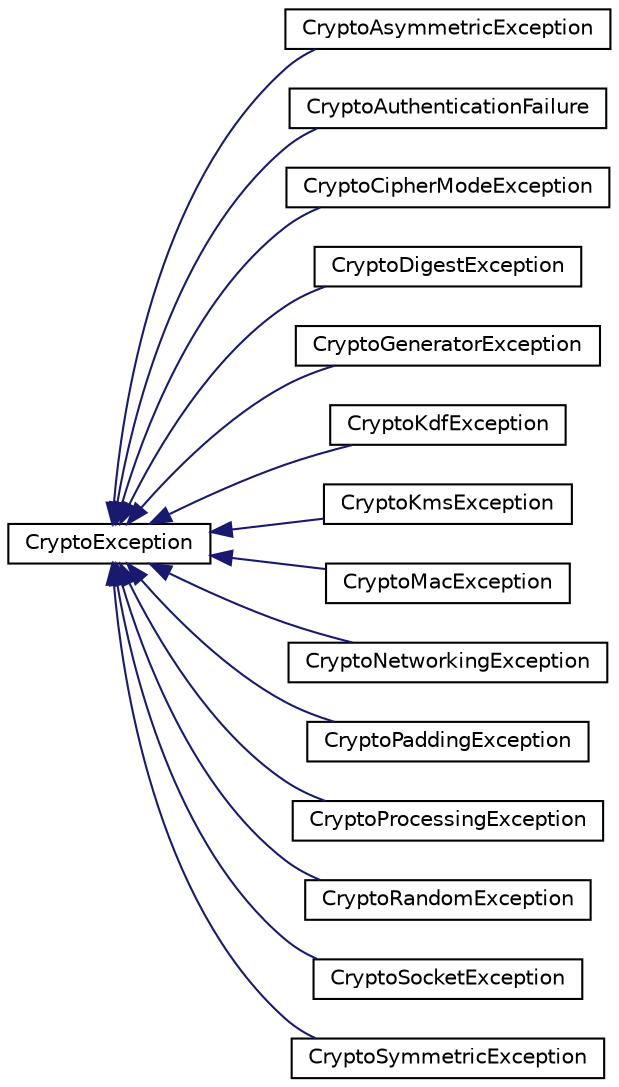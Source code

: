 digraph "Graphical Class Hierarchy"
{
 // LATEX_PDF_SIZE
  edge [fontname="Helvetica",fontsize="10",labelfontname="Helvetica",labelfontsize="10"];
  node [fontname="Helvetica",fontsize="10",shape=record];
  rankdir="LR";
  Node0 [label="CryptoException",height=0.2,width=0.4,color="black", fillcolor="white", style="filled",URL="$class_crypto_exception.html",tooltip="Base cryptographic exception container."];
  Node0 -> Node1 [dir="back",color="midnightblue",fontsize="10",style="solid",fontname="Helvetica"];
  Node1 [label="CryptoAsymmetricException",height=0.2,width=0.4,color="black", fillcolor="white", style="filled",URL="$class_crypto_asymmetric_exception.html",tooltip="Asymmetric cipher and signature scheme exception container"];
  Node0 -> Node2 [dir="back",color="midnightblue",fontsize="10",style="solid",fontname="Helvetica"];
  Node2 [label="CryptoAuthenticationFailure",height=0.2,width=0.4,color="black", fillcolor="white", style="filled",URL="$class_crypto_authentication_failure.html",tooltip="Asymmetric cipher/signature, and AEAD mode authentication failure exception container"];
  Node0 -> Node3 [dir="back",color="midnightblue",fontsize="10",style="solid",fontname="Helvetica"];
  Node3 [label="CryptoCipherModeException",height=0.2,width=0.4,color="black", fillcolor="white", style="filled",URL="$class_crypto_cipher_mode_exception.html",tooltip="Symmetric cipher-mode operations exception"];
  Node0 -> Node4 [dir="back",color="midnightblue",fontsize="10",style="solid",fontname="Helvetica"];
  Node4 [label="CryptoDigestException",height=0.2,width=0.4,color="black", fillcolor="white", style="filled",URL="$class_crypto_digest_exception.html",tooltip="Cryptographic digest exception"];
  Node0 -> Node5 [dir="back",color="midnightblue",fontsize="10",style="solid",fontname="Helvetica"];
  Node5 [label="CryptoGeneratorException",height=0.2,width=0.4,color="black", fillcolor="white", style="filled",URL="$class_crypto_generator_exception.html",tooltip="Cryptographic pseudo-random generator exception"];
  Node0 -> Node6 [dir="back",color="midnightblue",fontsize="10",style="solid",fontname="Helvetica"];
  Node6 [label="CryptoKdfException",height=0.2,width=0.4,color="black", fillcolor="white", style="filled",URL="$class_crypto_kdf_exception.html",tooltip="Key derivation function exception"];
  Node0 -> Node7 [dir="back",color="midnightblue",fontsize="10",style="solid",fontname="Helvetica"];
  Node7 [label="CryptoKmsException",height=0.2,width=0.4,color="black", fillcolor="white", style="filled",URL="$class_crypto_kms_exception.html",tooltip="Key management system exception"];
  Node0 -> Node8 [dir="back",color="midnightblue",fontsize="10",style="solid",fontname="Helvetica"];
  Node8 [label="CryptoMacException",height=0.2,width=0.4,color="black", fillcolor="white", style="filled",URL="$class_crypto_mac_exception.html",tooltip="Message authentication code generator exception"];
  Node0 -> Node9 [dir="back",color="midnightblue",fontsize="10",style="solid",fontname="Helvetica"];
  Node9 [label="CryptoNetworkingException",height=0.2,width=0.4,color="black", fillcolor="white", style="filled",URL="$class_crypto_networking_exception.html",tooltip="Network operations exception"];
  Node0 -> Node10 [dir="back",color="midnightblue",fontsize="10",style="solid",fontname="Helvetica"];
  Node10 [label="CryptoPaddingException",height=0.2,width=0.4,color="black", fillcolor="white", style="filled",URL="$class_crypto_padding_exception.html",tooltip="Symmetric block cipher padding exception"];
  Node0 -> Node11 [dir="back",color="midnightblue",fontsize="10",style="solid",fontname="Helvetica"];
  Node11 [label="CryptoProcessingException",height=0.2,width=0.4,color="black", fillcolor="white", style="filled",URL="$class_crypto_processing_exception.html",tooltip="Cryptographic data processing exception"];
  Node0 -> Node12 [dir="back",color="midnightblue",fontsize="10",style="solid",fontname="Helvetica"];
  Node12 [label="CryptoRandomException",height=0.2,width=0.4,color="black", fillcolor="white", style="filled",URL="$class_crypto_random_exception.html",tooltip="Cryptographic pseudo-random number generator exception"];
  Node0 -> Node13 [dir="back",color="midnightblue",fontsize="10",style="solid",fontname="Helvetica"];
  Node13 [label="CryptoSocketException",height=0.2,width=0.4,color="black", fillcolor="white", style="filled",URL="$class_crypto_socket_exception.html",tooltip="The network sockets exception container"];
  Node0 -> Node14 [dir="back",color="midnightblue",fontsize="10",style="solid",fontname="Helvetica"];
  Node14 [label="CryptoSymmetricException",height=0.2,width=0.4,color="black", fillcolor="white", style="filled",URL="$class_crypto_symmetric_exception.html",tooltip="Symmetric cipher operationas exception"];
}
